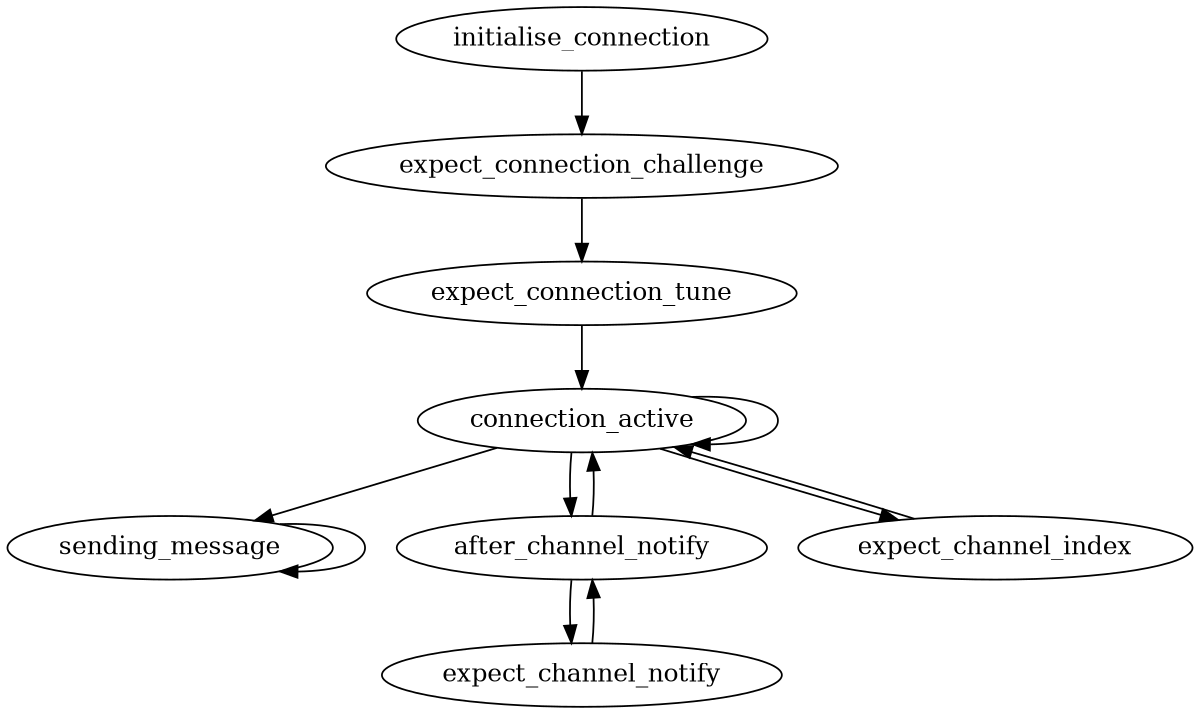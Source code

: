 digraph {
   size = "8,8";
    subgraph client {
        initialise_connection -> expect_connection_challenge;
        expect_connection_challenge -> expect_connection_tune;
        expect_connection_tune -> connection_active;
        connection_active -> connection_active;
        connection_active -> sending_message;
        connection_active -> after_channel_notify;
        connection_active -> expect_channel_index;
        expect_channel_index -> connection_active;
        after_channel_notify -> expect_channel_notify;
        after_channel_notify -> connection_active;
        expect_channel_notify -> after_channel_notify;
        sending_message -> sending_message;
    }
}
